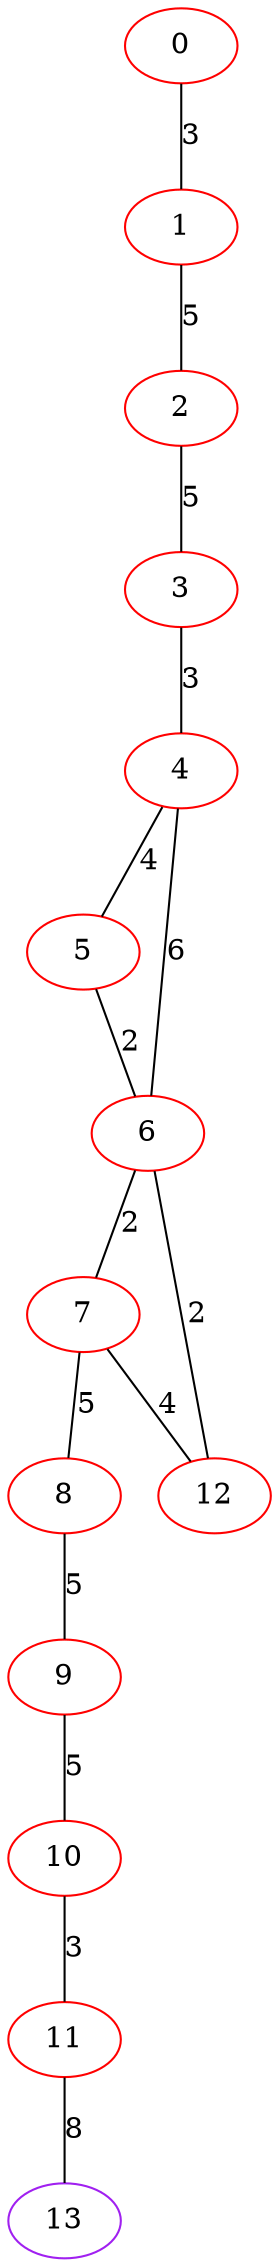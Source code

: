 graph "" {
0 [color=red, weight=1];
1 [color=red, weight=1];
2 [color=red, weight=1];
3 [color=red, weight=1];
4 [color=red, weight=1];
5 [color=red, weight=1];
6 [color=red, weight=1];
7 [color=red, weight=1];
8 [color=red, weight=1];
9 [color=red, weight=1];
10 [color=red, weight=1];
11 [color=red, weight=1];
12 [color=red, weight=1];
13 [color=purple, weight=4];
0 -- 1  [key=0, label=3];
1 -- 2  [key=0, label=5];
2 -- 3  [key=0, label=5];
3 -- 4  [key=0, label=3];
4 -- 5  [key=0, label=4];
4 -- 6  [key=0, label=6];
5 -- 6  [key=0, label=2];
6 -- 12  [key=0, label=2];
6 -- 7  [key=0, label=2];
7 -- 8  [key=0, label=5];
7 -- 12  [key=0, label=4];
8 -- 9  [key=0, label=5];
9 -- 10  [key=0, label=5];
10 -- 11  [key=0, label=3];
11 -- 13  [key=0, label=8];
}
